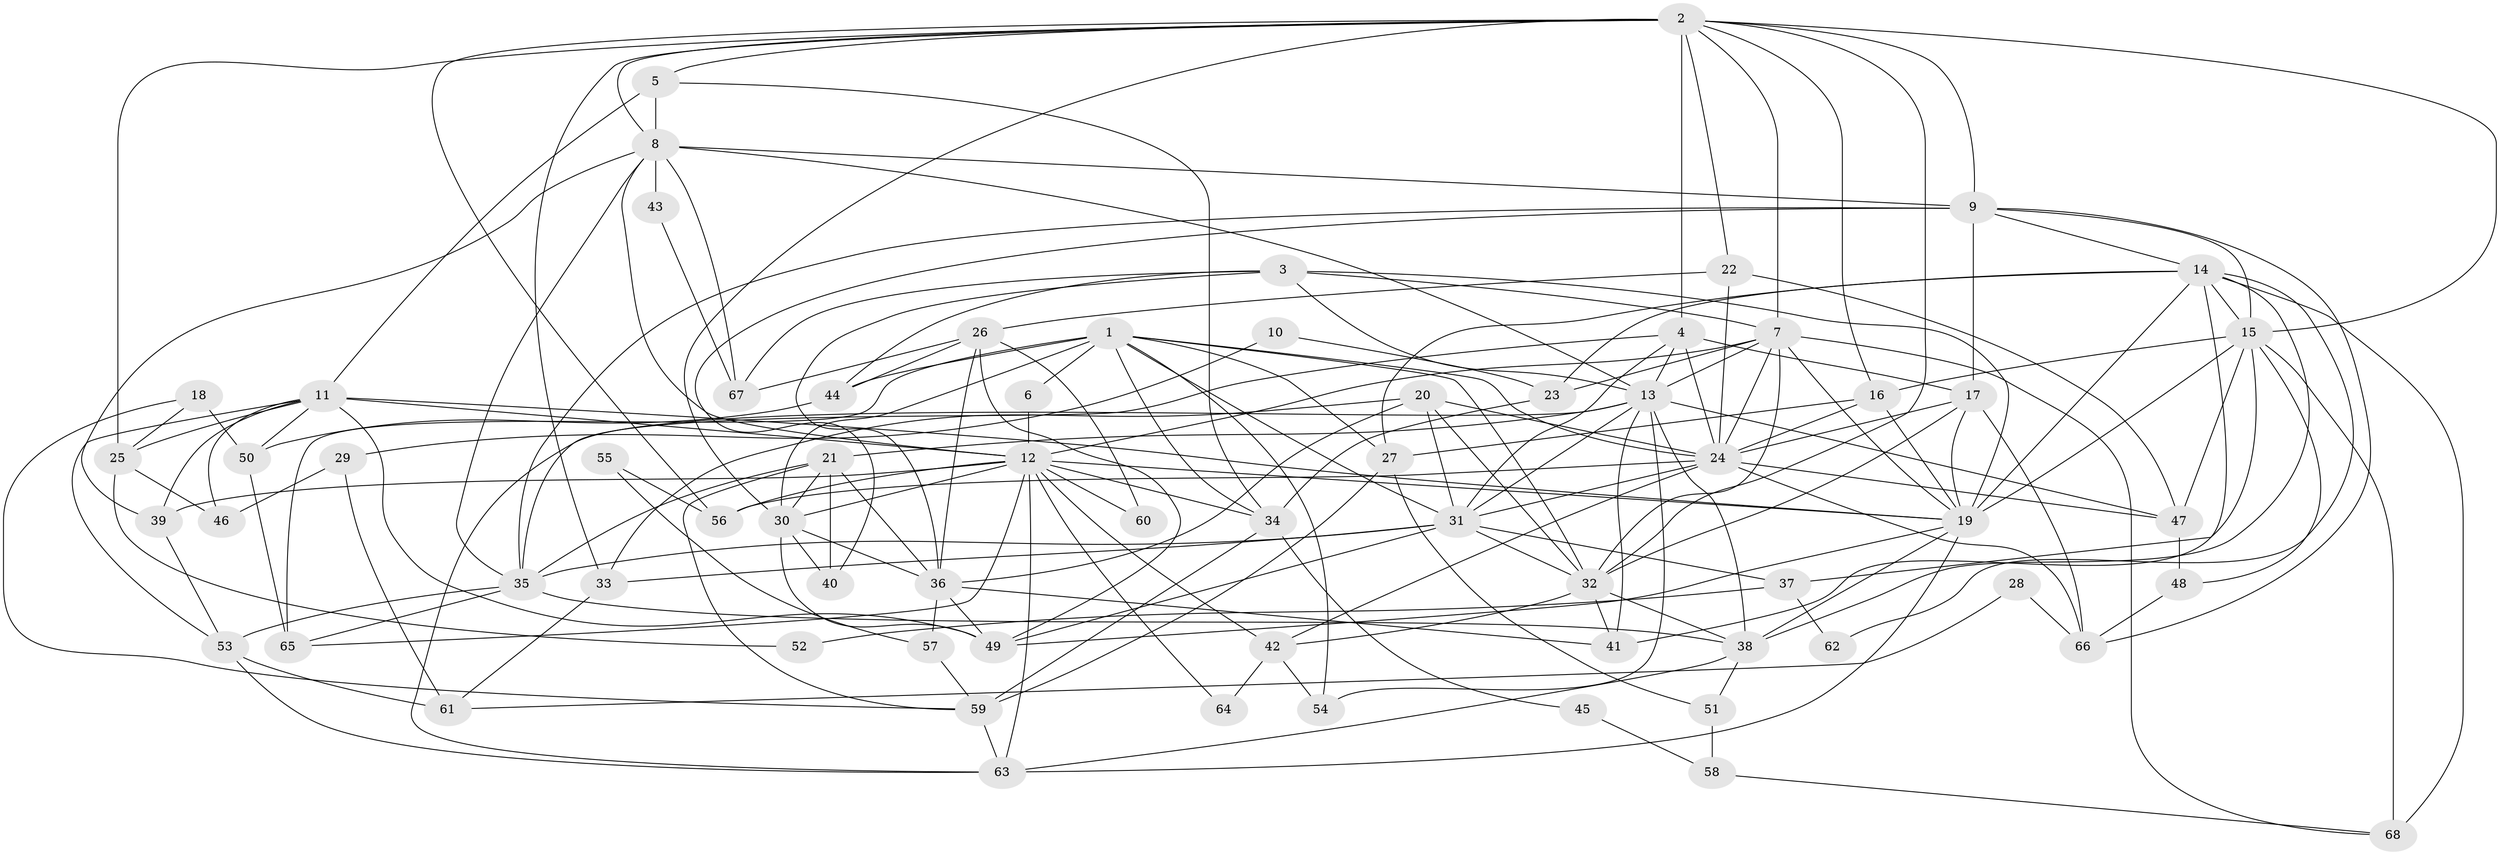 // original degree distribution, {4: 0.23703703703703705, 5: 0.2222222222222222, 3: 0.25925925925925924, 2: 0.14814814814814814, 6: 0.08888888888888889, 8: 0.007407407407407408, 7: 0.02962962962962963, 9: 0.007407407407407408}
// Generated by graph-tools (version 1.1) at 2025/51/03/04/25 22:51:15]
// undirected, 68 vertices, 185 edges
graph export_dot {
  node [color=gray90,style=filled];
  1;
  2;
  3;
  4;
  5;
  6;
  7;
  8;
  9;
  10;
  11;
  12;
  13;
  14;
  15;
  16;
  17;
  18;
  19;
  20;
  21;
  22;
  23;
  24;
  25;
  26;
  27;
  28;
  29;
  30;
  31;
  32;
  33;
  34;
  35;
  36;
  37;
  38;
  39;
  40;
  41;
  42;
  43;
  44;
  45;
  46;
  47;
  48;
  49;
  50;
  51;
  52;
  53;
  54;
  55;
  56;
  57;
  58;
  59;
  60;
  61;
  62;
  63;
  64;
  65;
  66;
  67;
  68;
  1 -- 6 [weight=2.0];
  1 -- 24 [weight=1.0];
  1 -- 27 [weight=1.0];
  1 -- 30 [weight=1.0];
  1 -- 31 [weight=1.0];
  1 -- 32 [weight=1.0];
  1 -- 34 [weight=1.0];
  1 -- 44 [weight=1.0];
  1 -- 54 [weight=1.0];
  1 -- 65 [weight=1.0];
  2 -- 4 [weight=2.0];
  2 -- 5 [weight=1.0];
  2 -- 7 [weight=1.0];
  2 -- 8 [weight=1.0];
  2 -- 9 [weight=1.0];
  2 -- 15 [weight=1.0];
  2 -- 16 [weight=1.0];
  2 -- 22 [weight=1.0];
  2 -- 25 [weight=1.0];
  2 -- 30 [weight=1.0];
  2 -- 32 [weight=2.0];
  2 -- 33 [weight=1.0];
  2 -- 56 [weight=1.0];
  3 -- 7 [weight=1.0];
  3 -- 13 [weight=1.0];
  3 -- 19 [weight=1.0];
  3 -- 36 [weight=1.0];
  3 -- 44 [weight=1.0];
  3 -- 67 [weight=1.0];
  4 -- 13 [weight=1.0];
  4 -- 17 [weight=4.0];
  4 -- 24 [weight=1.0];
  4 -- 31 [weight=1.0];
  4 -- 35 [weight=1.0];
  5 -- 8 [weight=1.0];
  5 -- 11 [weight=1.0];
  5 -- 34 [weight=1.0];
  6 -- 12 [weight=1.0];
  7 -- 12 [weight=1.0];
  7 -- 13 [weight=1.0];
  7 -- 19 [weight=1.0];
  7 -- 23 [weight=1.0];
  7 -- 24 [weight=1.0];
  7 -- 32 [weight=1.0];
  7 -- 68 [weight=1.0];
  8 -- 9 [weight=1.0];
  8 -- 12 [weight=1.0];
  8 -- 13 [weight=1.0];
  8 -- 35 [weight=1.0];
  8 -- 39 [weight=1.0];
  8 -- 43 [weight=1.0];
  8 -- 67 [weight=1.0];
  9 -- 14 [weight=1.0];
  9 -- 15 [weight=1.0];
  9 -- 17 [weight=1.0];
  9 -- 35 [weight=1.0];
  9 -- 40 [weight=1.0];
  9 -- 66 [weight=1.0];
  10 -- 23 [weight=1.0];
  10 -- 29 [weight=1.0];
  11 -- 12 [weight=2.0];
  11 -- 19 [weight=1.0];
  11 -- 25 [weight=1.0];
  11 -- 39 [weight=1.0];
  11 -- 46 [weight=1.0];
  11 -- 49 [weight=1.0];
  11 -- 50 [weight=1.0];
  11 -- 53 [weight=1.0];
  12 -- 19 [weight=1.0];
  12 -- 30 [weight=1.0];
  12 -- 34 [weight=1.0];
  12 -- 39 [weight=1.0];
  12 -- 42 [weight=1.0];
  12 -- 56 [weight=1.0];
  12 -- 60 [weight=1.0];
  12 -- 63 [weight=1.0];
  12 -- 64 [weight=1.0];
  12 -- 65 [weight=1.0];
  13 -- 21 [weight=1.0];
  13 -- 31 [weight=1.0];
  13 -- 38 [weight=1.0];
  13 -- 41 [weight=1.0];
  13 -- 47 [weight=1.0];
  13 -- 54 [weight=1.0];
  13 -- 63 [weight=1.0];
  14 -- 15 [weight=1.0];
  14 -- 19 [weight=1.0];
  14 -- 23 [weight=1.0];
  14 -- 27 [weight=1.0];
  14 -- 38 [weight=1.0];
  14 -- 41 [weight=1.0];
  14 -- 62 [weight=1.0];
  14 -- 68 [weight=1.0];
  15 -- 16 [weight=1.0];
  15 -- 19 [weight=1.0];
  15 -- 37 [weight=1.0];
  15 -- 47 [weight=1.0];
  15 -- 48 [weight=1.0];
  15 -- 68 [weight=2.0];
  16 -- 19 [weight=1.0];
  16 -- 24 [weight=1.0];
  16 -- 27 [weight=1.0];
  17 -- 19 [weight=1.0];
  17 -- 24 [weight=1.0];
  17 -- 32 [weight=1.0];
  17 -- 66 [weight=1.0];
  18 -- 25 [weight=1.0];
  18 -- 50 [weight=1.0];
  18 -- 59 [weight=1.0];
  19 -- 38 [weight=1.0];
  19 -- 49 [weight=1.0];
  19 -- 63 [weight=1.0];
  20 -- 24 [weight=1.0];
  20 -- 31 [weight=1.0];
  20 -- 32 [weight=1.0];
  20 -- 33 [weight=1.0];
  20 -- 36 [weight=2.0];
  21 -- 30 [weight=2.0];
  21 -- 35 [weight=1.0];
  21 -- 36 [weight=1.0];
  21 -- 40 [weight=1.0];
  21 -- 59 [weight=1.0];
  22 -- 24 [weight=1.0];
  22 -- 26 [weight=1.0];
  22 -- 47 [weight=1.0];
  23 -- 34 [weight=1.0];
  24 -- 31 [weight=1.0];
  24 -- 42 [weight=1.0];
  24 -- 47 [weight=1.0];
  24 -- 56 [weight=1.0];
  24 -- 66 [weight=1.0];
  25 -- 46 [weight=1.0];
  25 -- 52 [weight=1.0];
  26 -- 36 [weight=1.0];
  26 -- 44 [weight=1.0];
  26 -- 49 [weight=2.0];
  26 -- 60 [weight=1.0];
  26 -- 67 [weight=1.0];
  27 -- 51 [weight=1.0];
  27 -- 59 [weight=1.0];
  28 -- 61 [weight=1.0];
  28 -- 66 [weight=1.0];
  29 -- 46 [weight=1.0];
  29 -- 61 [weight=1.0];
  30 -- 36 [weight=2.0];
  30 -- 40 [weight=1.0];
  30 -- 49 [weight=1.0];
  31 -- 32 [weight=1.0];
  31 -- 33 [weight=1.0];
  31 -- 35 [weight=1.0];
  31 -- 37 [weight=1.0];
  31 -- 49 [weight=1.0];
  32 -- 38 [weight=1.0];
  32 -- 41 [weight=1.0];
  32 -- 42 [weight=1.0];
  33 -- 61 [weight=1.0];
  34 -- 45 [weight=1.0];
  34 -- 59 [weight=1.0];
  35 -- 38 [weight=1.0];
  35 -- 53 [weight=1.0];
  35 -- 65 [weight=1.0];
  36 -- 41 [weight=1.0];
  36 -- 49 [weight=1.0];
  36 -- 57 [weight=1.0];
  37 -- 52 [weight=1.0];
  37 -- 62 [weight=1.0];
  38 -- 51 [weight=1.0];
  38 -- 63 [weight=1.0];
  39 -- 53 [weight=1.0];
  42 -- 54 [weight=1.0];
  42 -- 64 [weight=1.0];
  43 -- 67 [weight=1.0];
  44 -- 50 [weight=1.0];
  45 -- 58 [weight=1.0];
  47 -- 48 [weight=1.0];
  48 -- 66 [weight=1.0];
  50 -- 65 [weight=1.0];
  51 -- 58 [weight=1.0];
  53 -- 61 [weight=1.0];
  53 -- 63 [weight=1.0];
  55 -- 56 [weight=1.0];
  55 -- 57 [weight=1.0];
  57 -- 59 [weight=1.0];
  58 -- 68 [weight=1.0];
  59 -- 63 [weight=1.0];
}

